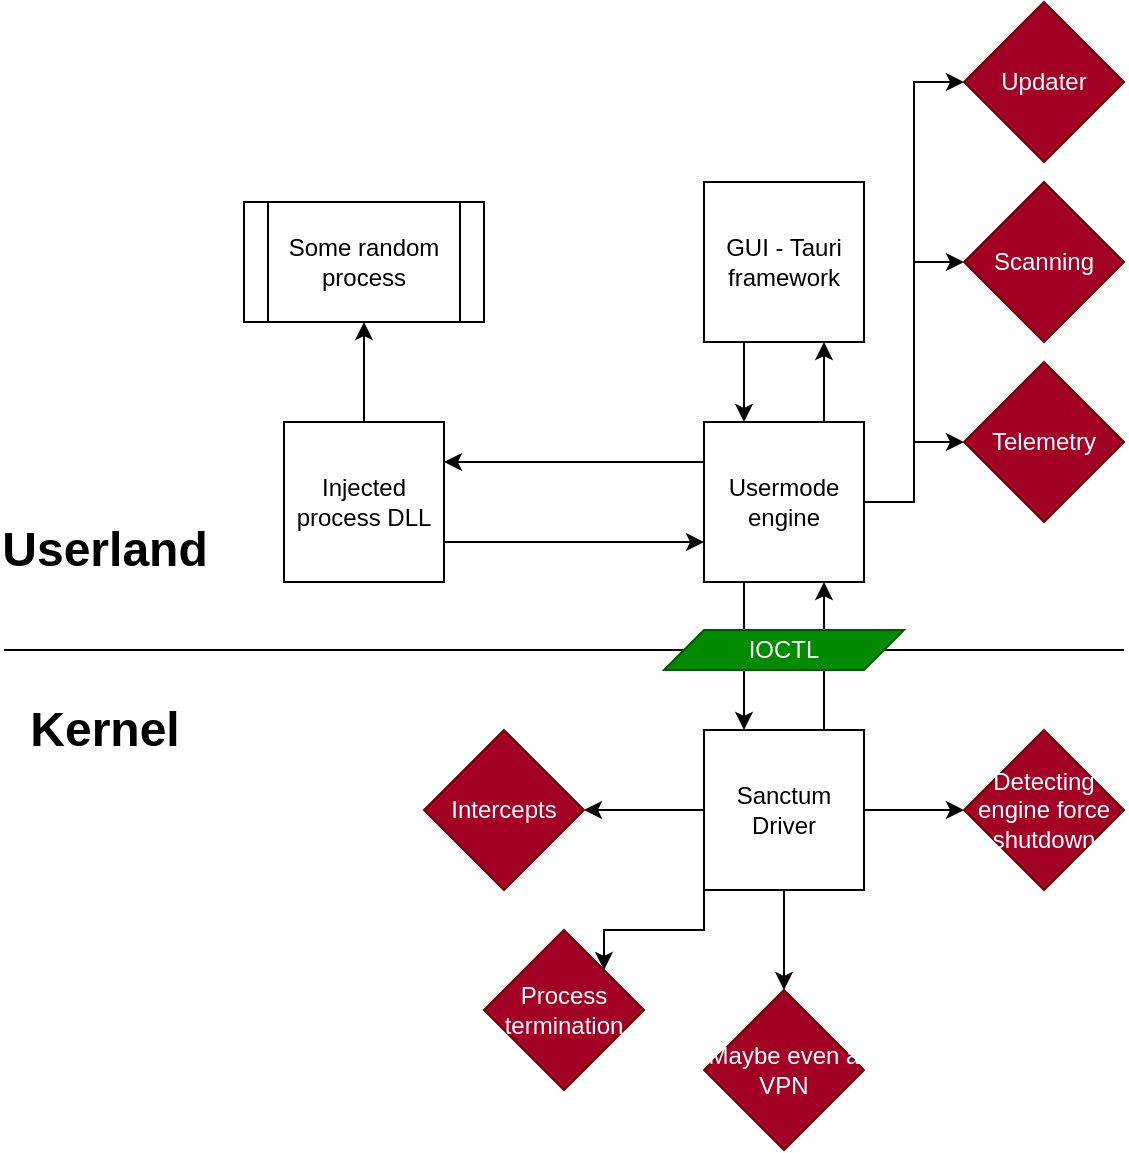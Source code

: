 <mxfile version="24.7.17">
  <diagram name="Page-1" id="ngnSaYSfMlCYG0ZrH4dK">
    <mxGraphModel dx="1430" dy="826" grid="1" gridSize="10" guides="1" tooltips="1" connect="1" arrows="1" fold="1" page="1" pageScale="1" pageWidth="827" pageHeight="1169" math="0" shadow="0">
      <root>
        <mxCell id="0" />
        <mxCell id="1" parent="0" />
        <mxCell id="exMiW-_ccQucjh-h459r-4" style="edgeStyle=orthogonalEdgeStyle;rounded=0;orthogonalLoop=1;jettySize=auto;html=1;exitX=0.25;exitY=1;exitDx=0;exitDy=0;entryX=0.25;entryY=0;entryDx=0;entryDy=0;" parent="1" source="exMiW-_ccQucjh-h459r-1" target="exMiW-_ccQucjh-h459r-3" edge="1">
          <mxGeometry relative="1" as="geometry" />
        </mxCell>
        <mxCell id="exMiW-_ccQucjh-h459r-1" value="GUI - Tauri framework" style="whiteSpace=wrap;html=1;aspect=fixed;" parent="1" vertex="1">
          <mxGeometry x="390" y="206" width="80" height="80" as="geometry" />
        </mxCell>
        <mxCell id="exMiW-_ccQucjh-h459r-5" style="edgeStyle=orthogonalEdgeStyle;rounded=0;orthogonalLoop=1;jettySize=auto;html=1;exitX=0.75;exitY=0;exitDx=0;exitDy=0;entryX=0.75;entryY=1;entryDx=0;entryDy=0;" parent="1" source="exMiW-_ccQucjh-h459r-3" target="exMiW-_ccQucjh-h459r-1" edge="1">
          <mxGeometry relative="1" as="geometry" />
        </mxCell>
        <mxCell id="exMiW-_ccQucjh-h459r-12" style="edgeStyle=orthogonalEdgeStyle;rounded=0;orthogonalLoop=1;jettySize=auto;html=1;exitX=0;exitY=0.25;exitDx=0;exitDy=0;entryX=1;entryY=0.25;entryDx=0;entryDy=0;" parent="1" source="exMiW-_ccQucjh-h459r-3" target="exMiW-_ccQucjh-h459r-6" edge="1">
          <mxGeometry relative="1" as="geometry" />
        </mxCell>
        <mxCell id="exMiW-_ccQucjh-h459r-17" style="edgeStyle=orthogonalEdgeStyle;rounded=0;orthogonalLoop=1;jettySize=auto;html=1;exitX=0.25;exitY=1;exitDx=0;exitDy=0;entryX=0.25;entryY=0;entryDx=0;entryDy=0;" parent="1" source="exMiW-_ccQucjh-h459r-3" target="exMiW-_ccQucjh-h459r-16" edge="1">
          <mxGeometry relative="1" as="geometry" />
        </mxCell>
        <mxCell id="exMiW-_ccQucjh-h459r-25" style="edgeStyle=orthogonalEdgeStyle;rounded=0;orthogonalLoop=1;jettySize=auto;html=1;exitX=1;exitY=0.5;exitDx=0;exitDy=0;entryX=0;entryY=0.5;entryDx=0;entryDy=0;" parent="1" source="exMiW-_ccQucjh-h459r-3" target="exMiW-_ccQucjh-h459r-24" edge="1">
          <mxGeometry relative="1" as="geometry" />
        </mxCell>
        <mxCell id="exMiW-_ccQucjh-h459r-28" style="edgeStyle=orthogonalEdgeStyle;rounded=0;orthogonalLoop=1;jettySize=auto;html=1;exitX=1;exitY=0.5;exitDx=0;exitDy=0;entryX=0;entryY=0.5;entryDx=0;entryDy=0;" parent="1" source="exMiW-_ccQucjh-h459r-3" target="exMiW-_ccQucjh-h459r-26" edge="1">
          <mxGeometry relative="1" as="geometry" />
        </mxCell>
        <mxCell id="exMiW-_ccQucjh-h459r-30" style="edgeStyle=orthogonalEdgeStyle;rounded=0;orthogonalLoop=1;jettySize=auto;html=1;exitX=1;exitY=0.5;exitDx=0;exitDy=0;entryX=0;entryY=0.5;entryDx=0;entryDy=0;" parent="1" source="exMiW-_ccQucjh-h459r-3" target="exMiW-_ccQucjh-h459r-29" edge="1">
          <mxGeometry relative="1" as="geometry" />
        </mxCell>
        <mxCell id="exMiW-_ccQucjh-h459r-3" value="Usermode engine" style="whiteSpace=wrap;html=1;aspect=fixed;" parent="1" vertex="1">
          <mxGeometry x="390" y="326" width="80" height="80" as="geometry" />
        </mxCell>
        <mxCell id="exMiW-_ccQucjh-h459r-10" style="edgeStyle=orthogonalEdgeStyle;rounded=0;orthogonalLoop=1;jettySize=auto;html=1;exitX=0.5;exitY=0;exitDx=0;exitDy=0;entryX=0.5;entryY=1;entryDx=0;entryDy=0;" parent="1" source="exMiW-_ccQucjh-h459r-6" target="exMiW-_ccQucjh-h459r-8" edge="1">
          <mxGeometry relative="1" as="geometry" />
        </mxCell>
        <mxCell id="exMiW-_ccQucjh-h459r-13" style="edgeStyle=orthogonalEdgeStyle;rounded=0;orthogonalLoop=1;jettySize=auto;html=1;exitX=1;exitY=0.75;exitDx=0;exitDy=0;entryX=0;entryY=0.75;entryDx=0;entryDy=0;" parent="1" source="exMiW-_ccQucjh-h459r-6" target="exMiW-_ccQucjh-h459r-3" edge="1">
          <mxGeometry relative="1" as="geometry" />
        </mxCell>
        <mxCell id="exMiW-_ccQucjh-h459r-6" value="Injected process DLL" style="whiteSpace=wrap;html=1;aspect=fixed;" parent="1" vertex="1">
          <mxGeometry x="180" y="326" width="80" height="80" as="geometry" />
        </mxCell>
        <mxCell id="exMiW-_ccQucjh-h459r-8" value="Some random process" style="shape=process;whiteSpace=wrap;html=1;backgroundOutline=1;" parent="1" vertex="1">
          <mxGeometry x="160" y="216" width="120" height="60" as="geometry" />
        </mxCell>
        <mxCell id="exMiW-_ccQucjh-h459r-11" value="" style="endArrow=none;html=1;rounded=0;" parent="1" source="exMiW-_ccQucjh-h459r-35" edge="1">
          <mxGeometry width="50" height="50" relative="1" as="geometry">
            <mxPoint x="40" y="440" as="sourcePoint" />
            <mxPoint x="600" y="440" as="targetPoint" />
          </mxGeometry>
        </mxCell>
        <mxCell id="exMiW-_ccQucjh-h459r-14" value="Userland" style="text;strokeColor=none;fillColor=none;html=1;fontSize=24;fontStyle=1;verticalAlign=middle;align=center;" parent="1" vertex="1">
          <mxGeometry x="40" y="370" width="100" height="40" as="geometry" />
        </mxCell>
        <mxCell id="exMiW-_ccQucjh-h459r-15" value="Kernel" style="text;strokeColor=none;fillColor=none;html=1;fontSize=24;fontStyle=1;verticalAlign=middle;align=center;" parent="1" vertex="1">
          <mxGeometry x="40" y="460" width="100" height="40" as="geometry" />
        </mxCell>
        <mxCell id="exMiW-_ccQucjh-h459r-18" style="edgeStyle=orthogonalEdgeStyle;rounded=0;orthogonalLoop=1;jettySize=auto;html=1;exitX=0.75;exitY=0;exitDx=0;exitDy=0;entryX=0.75;entryY=1;entryDx=0;entryDy=0;" parent="1" source="exMiW-_ccQucjh-h459r-16" target="exMiW-_ccQucjh-h459r-3" edge="1">
          <mxGeometry relative="1" as="geometry" />
        </mxCell>
        <mxCell id="exMiW-_ccQucjh-h459r-21" style="edgeStyle=orthogonalEdgeStyle;rounded=0;orthogonalLoop=1;jettySize=auto;html=1;exitX=0;exitY=0.5;exitDx=0;exitDy=0;entryX=1;entryY=0.5;entryDx=0;entryDy=0;" parent="1" source="exMiW-_ccQucjh-h459r-16" target="exMiW-_ccQucjh-h459r-19" edge="1">
          <mxGeometry relative="1" as="geometry" />
        </mxCell>
        <mxCell id="exMiW-_ccQucjh-h459r-23" style="edgeStyle=orthogonalEdgeStyle;rounded=0;orthogonalLoop=1;jettySize=auto;html=1;exitX=0.5;exitY=1;exitDx=0;exitDy=0;entryX=0.5;entryY=0;entryDx=0;entryDy=0;" parent="1" source="exMiW-_ccQucjh-h459r-16" target="exMiW-_ccQucjh-h459r-22" edge="1">
          <mxGeometry relative="1" as="geometry" />
        </mxCell>
        <mxCell id="exMiW-_ccQucjh-h459r-32" style="edgeStyle=orthogonalEdgeStyle;rounded=0;orthogonalLoop=1;jettySize=auto;html=1;exitX=1;exitY=0.5;exitDx=0;exitDy=0;entryX=0;entryY=0.5;entryDx=0;entryDy=0;" parent="1" source="exMiW-_ccQucjh-h459r-16" target="exMiW-_ccQucjh-h459r-31" edge="1">
          <mxGeometry relative="1" as="geometry" />
        </mxCell>
        <mxCell id="exMiW-_ccQucjh-h459r-34" style="edgeStyle=orthogonalEdgeStyle;rounded=0;orthogonalLoop=1;jettySize=auto;html=1;exitX=0;exitY=1;exitDx=0;exitDy=0;entryX=1;entryY=0;entryDx=0;entryDy=0;" parent="1" source="exMiW-_ccQucjh-h459r-16" target="exMiW-_ccQucjh-h459r-33" edge="1">
          <mxGeometry relative="1" as="geometry">
            <Array as="points">
              <mxPoint x="390" y="580" />
              <mxPoint x="340" y="580" />
            </Array>
          </mxGeometry>
        </mxCell>
        <mxCell id="exMiW-_ccQucjh-h459r-16" value="Sanctum Driver" style="whiteSpace=wrap;html=1;aspect=fixed;" parent="1" vertex="1">
          <mxGeometry x="390" y="480" width="80" height="80" as="geometry" />
        </mxCell>
        <mxCell id="exMiW-_ccQucjh-h459r-19" value="Intercepts" style="rhombus;whiteSpace=wrap;html=1;fillColor=#a20025;strokeColor=#6F0000;fontColor=#ffffff;" parent="1" vertex="1">
          <mxGeometry x="250" y="480" width="80" height="80" as="geometry" />
        </mxCell>
        <mxCell id="exMiW-_ccQucjh-h459r-22" value="Maybe even a VPN" style="rhombus;whiteSpace=wrap;html=1;fillColor=#a20025;strokeColor=#6F0000;fontColor=#ffffff;" parent="1" vertex="1">
          <mxGeometry x="390" y="610" width="80" height="80" as="geometry" />
        </mxCell>
        <mxCell id="exMiW-_ccQucjh-h459r-24" value="Scanning" style="rhombus;whiteSpace=wrap;html=1;fillColor=#a20025;strokeColor=#6F0000;fontColor=#ffffff;" parent="1" vertex="1">
          <mxGeometry x="520" y="206" width="80" height="80" as="geometry" />
        </mxCell>
        <mxCell id="exMiW-_ccQucjh-h459r-26" value="Telemetry" style="rhombus;whiteSpace=wrap;html=1;fillColor=#a20025;strokeColor=#6F0000;fontColor=#ffffff;" parent="1" vertex="1">
          <mxGeometry x="520" y="296" width="80" height="80" as="geometry" />
        </mxCell>
        <mxCell id="exMiW-_ccQucjh-h459r-29" value="Updater" style="rhombus;whiteSpace=wrap;html=1;fillColor=#a20025;strokeColor=#6F0000;fontColor=#ffffff;" parent="1" vertex="1">
          <mxGeometry x="520" y="116" width="80" height="80" as="geometry" />
        </mxCell>
        <mxCell id="exMiW-_ccQucjh-h459r-31" value="Detecting engine force shutdown" style="rhombus;whiteSpace=wrap;html=1;fillColor=#a20025;strokeColor=#6F0000;fontColor=#ffffff;" parent="1" vertex="1">
          <mxGeometry x="520" y="480" width="80" height="80" as="geometry" />
        </mxCell>
        <mxCell id="exMiW-_ccQucjh-h459r-33" value="Process termination" style="rhombus;whiteSpace=wrap;html=1;fillColor=#a20025;strokeColor=#6F0000;fontColor=#ffffff;" parent="1" vertex="1">
          <mxGeometry x="280" y="580" width="80" height="80" as="geometry" />
        </mxCell>
        <mxCell id="exMiW-_ccQucjh-h459r-36" value="" style="endArrow=none;html=1;rounded=0;" parent="1" target="exMiW-_ccQucjh-h459r-35" edge="1">
          <mxGeometry width="50" height="50" relative="1" as="geometry">
            <mxPoint x="40" y="440" as="sourcePoint" />
            <mxPoint x="600" y="440" as="targetPoint" />
          </mxGeometry>
        </mxCell>
        <mxCell id="exMiW-_ccQucjh-h459r-35" value="IOCTL" style="shape=parallelogram;perimeter=parallelogramPerimeter;whiteSpace=wrap;html=1;fixedSize=1;fillColor=#008a00;strokeColor=#005700;fontColor=#ffffff;" parent="1" vertex="1">
          <mxGeometry x="370" y="430" width="120" height="20" as="geometry" />
        </mxCell>
      </root>
    </mxGraphModel>
  </diagram>
</mxfile>
